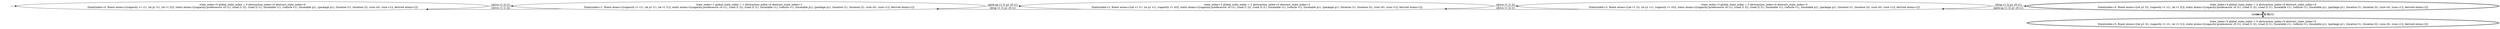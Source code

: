 digraph {
rankdir="LR"
s0[label="state_index=0 global_state_index = 0 abstraction_index=0 abstract_state_index=0
State(index=0, fluent atoms=[(capacity v1 c1), (at p1 l1), (at v1 l2)], static atoms=[(capacity-predecessor c0 c1), (road l1 l2), (road l2 l1), (locatable v1), (vehicle v1), (locatable p1), (package p1), (location l1), (location l2), (size c0), (size c1)], derived atoms=[])
"]
s1[label="state_index=1 global_state_index = 1 abstraction_index=0 abstract_state_index=1
State(index=1, fluent atoms=[(capacity v1 c1), (at p1 l1), (at v1 l1)], static atoms=[(capacity-predecessor c0 c1), (road l1 l2), (road l2 l1), (locatable v1), (vehicle v1), (locatable p1), (package p1), (location l1), (location l2), (size c0), (size c1)], derived atoms=[])
"]
s2[label="state_index=2 global_state_index = 2 abstraction_index=0 abstract_state_index=2
State(index=2, fluent atoms=[(at v1 l1), (in p1 v1), (capacity v1 c0)], static atoms=[(capacity-predecessor c0 c1), (road l1 l2), (road l2 l1), (locatable v1), (vehicle v1), (locatable p1), (package p1), (location l1), (location l2), (size c0), (size c1)], derived atoms=[])
"]
s3[label="state_index=3 global_state_index = 3 abstraction_index=0 abstract_state_index=3
State(index=3, fluent atoms=[(at v1 l2), (in p1 v1), (capacity v1 c0)], static atoms=[(capacity-predecessor c0 c1), (road l1 l2), (road l2 l1), (locatable v1), (vehicle v1), (locatable p1), (package p1), (location l1), (location l2), (size c0), (size c1)], derived atoms=[])
"]
s4[peripheries=2,label="state_index=4 global_state_index = 4 abstraction_index=0 abstract_state_index=4
State(index=4, fluent atoms=[(at p1 l2), (capacity v1 c1), (at v1 l2)], static atoms=[(capacity-predecessor c0 c1), (road l1 l2), (road l2 l1), (locatable v1), (vehicle v1), (locatable p1), (package p1), (location l1), (location l2), (size c0), (size c1)], derived atoms=[])
"]
s5[peripheries=2,label="state_index=5 global_state_index = 5 abstraction_index=0 abstract_state_index=5
State(index=5, fluent atoms=[(at p1 l2), (capacity v1 c1), (at v1 l1)], static atoms=[(capacity-predecessor c0 c1), (road l1 l2), (road l2 l1), (locatable v1), (vehicle v1), (locatable p1), (package p1), (location l1), (location l2), (size c0), (size c1)], derived atoms=[])
"]
Dangling [ label = "", style = invis ]
{ rank = same; Dangling }
Dangling -> s0
{ rank = same; s0}
{ rank = same; s1}
{ rank = same; s2}
{ rank = same; s3}
{ rank = same; s4,s5}
s0->s1 [label="(drive v1 l2 l1)
"]
s1->s0 [label="(drive v1 l1 l2)
"]
s1->s2 [label="(pick-up v1 l1 p1 c0 c1)
"]
s2->s1 [label="(drop v1 l1 p1 c0 c1)
"]
s2->s3 [label="(drive v1 l1 l2)
"]
s3->s2 [label="(drive v1 l2 l1)
"]
s3->s4 [label="(drop v1 l2 p1 c0 c1)
"]
s4->s3 [label="(pick-up v1 l2 p1 c0 c1)
"]
s4->s5 [label="(drive v1 l2 l1)
"]
s5->s4 [label="(drive v1 l1 l2)
"]
}
